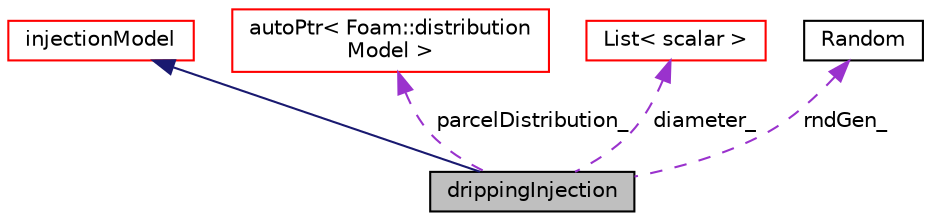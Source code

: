 digraph "drippingInjection"
{
  bgcolor="transparent";
  edge [fontname="Helvetica",fontsize="10",labelfontname="Helvetica",labelfontsize="10"];
  node [fontname="Helvetica",fontsize="10",shape=record];
  Node1 [label="drippingInjection",height=0.2,width=0.4,color="black", fillcolor="grey75", style="filled" fontcolor="black"];
  Node2 -> Node1 [dir="back",color="midnightblue",fontsize="10",style="solid",fontname="Helvetica"];
  Node2 [label="injectionModel",height=0.2,width=0.4,color="red",URL="$classFoam_1_1regionModels_1_1surfaceFilmModels_1_1injectionModel.html",tooltip="Base class for film injection models, handling mass transfer from the film. "];
  Node3 -> Node1 [dir="back",color="darkorchid3",fontsize="10",style="dashed",label=" parcelDistribution_" ,fontname="Helvetica"];
  Node3 [label="autoPtr\< Foam::distribution\lModel \>",height=0.2,width=0.4,color="red",URL="$classFoam_1_1autoPtr.html"];
  Node4 -> Node1 [dir="back",color="darkorchid3",fontsize="10",style="dashed",label=" diameter_" ,fontname="Helvetica"];
  Node4 [label="List\< scalar \>",height=0.2,width=0.4,color="red",URL="$classFoam_1_1List.html"];
  Node5 -> Node1 [dir="back",color="darkorchid3",fontsize="10",style="dashed",label=" rndGen_" ,fontname="Helvetica"];
  Node5 [label="Random",height=0.2,width=0.4,color="black",URL="$classFoam_1_1Random.html",tooltip="Random number generator. "];
}
